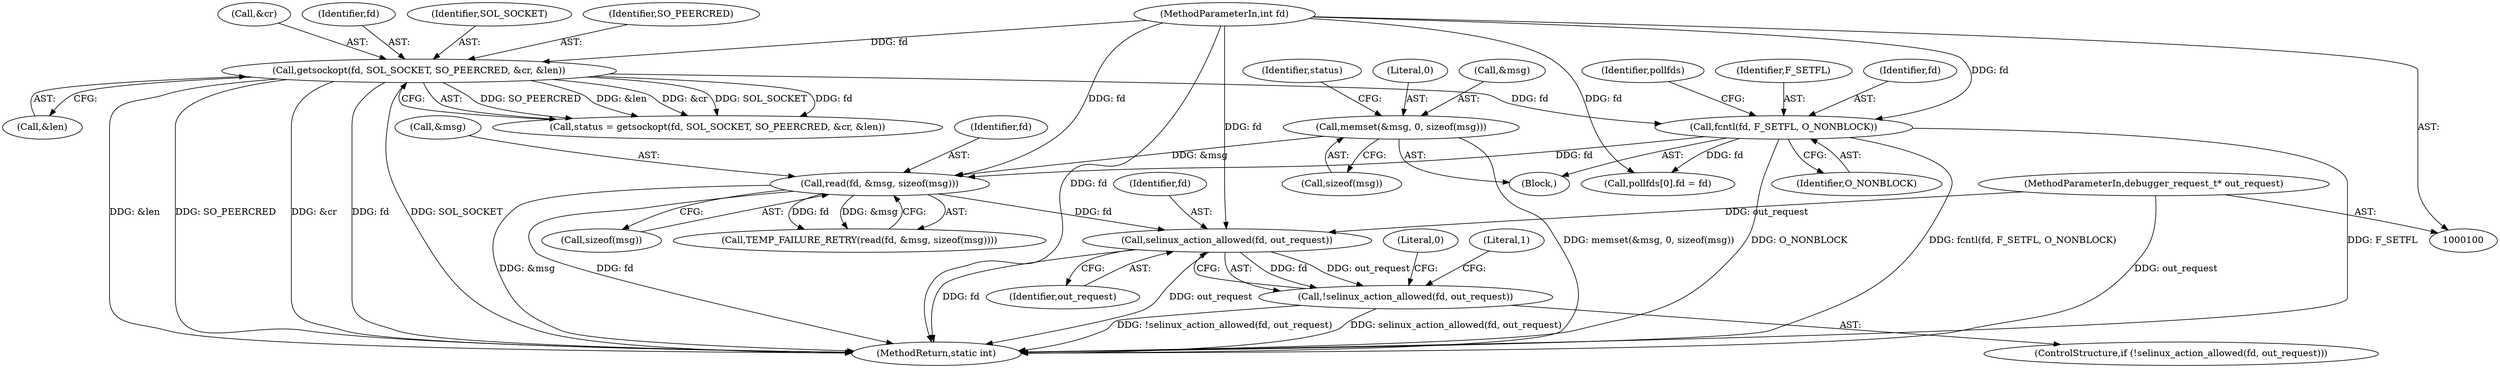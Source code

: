 digraph "0_Android_d7603583f90c2bc6074a4ee2886bd28082d7c65b_0@pointer" {
"1000375" [label="(Call,selinux_action_allowed(fd, out_request))"];
"1000192" [label="(Call,read(fd, &msg, sizeof(msg)))"];
"1000101" [label="(MethodParameterIn,int fd)"];
"1000133" [label="(Call,fcntl(fd, F_SETFL, O_NONBLOCK))"];
"1000113" [label="(Call,getsockopt(fd, SOL_SOCKET, SO_PEERCRED, &cr, &len))"];
"1000183" [label="(Call,memset(&msg, 0, sizeof(msg)))"];
"1000102" [label="(MethodParameterIn,debugger_request_t* out_request)"];
"1000374" [label="(Call,!selinux_action_allowed(fd, out_request))"];
"1000116" [label="(Identifier,SO_PEERCRED)"];
"1000184" [label="(Call,&msg)"];
"1000111" [label="(Call,status = getsockopt(fd, SOL_SOCKET, SO_PEERCRED, &cr, &len))"];
"1000117" [label="(Call,&cr)"];
"1000102" [label="(MethodParameterIn,debugger_request_t* out_request)"];
"1000138" [label="(Call,pollfds[0].fd = fd)"];
"1000101" [label="(MethodParameterIn,int fd)"];
"1000114" [label="(Identifier,fd)"];
"1000136" [label="(Identifier,O_NONBLOCK)"];
"1000375" [label="(Call,selinux_action_allowed(fd, out_request))"];
"1000115" [label="(Identifier,SOL_SOCKET)"];
"1000194" [label="(Call,&msg)"];
"1000196" [label="(Call,sizeof(msg))"];
"1000380" [label="(Literal,1)"];
"1000119" [label="(Call,&len)"];
"1000133" [label="(Call,fcntl(fd, F_SETFL, O_NONBLOCK))"];
"1000113" [label="(Call,getsockopt(fd, SOL_SOCKET, SO_PEERCRED, &cr, &len))"];
"1000141" [label="(Identifier,pollfds)"];
"1000193" [label="(Identifier,fd)"];
"1000135" [label="(Identifier,F_SETFL)"];
"1000191" [label="(Call,TEMP_FAILURE_RETRY(read(fd, &msg, sizeof(msg))))"];
"1000387" [label="(Literal,0)"];
"1000376" [label="(Identifier,fd)"];
"1000190" [label="(Identifier,status)"];
"1000186" [label="(Literal,0)"];
"1000388" [label="(MethodReturn,static int)"];
"1000187" [label="(Call,sizeof(msg))"];
"1000377" [label="(Identifier,out_request)"];
"1000192" [label="(Call,read(fd, &msg, sizeof(msg)))"];
"1000183" [label="(Call,memset(&msg, 0, sizeof(msg)))"];
"1000134" [label="(Identifier,fd)"];
"1000103" [label="(Block,)"];
"1000373" [label="(ControlStructure,if (!selinux_action_allowed(fd, out_request)))"];
"1000374" [label="(Call,!selinux_action_allowed(fd, out_request))"];
"1000375" -> "1000374"  [label="AST: "];
"1000375" -> "1000377"  [label="CFG: "];
"1000376" -> "1000375"  [label="AST: "];
"1000377" -> "1000375"  [label="AST: "];
"1000374" -> "1000375"  [label="CFG: "];
"1000375" -> "1000388"  [label="DDG: fd"];
"1000375" -> "1000388"  [label="DDG: out_request"];
"1000375" -> "1000374"  [label="DDG: fd"];
"1000375" -> "1000374"  [label="DDG: out_request"];
"1000192" -> "1000375"  [label="DDG: fd"];
"1000101" -> "1000375"  [label="DDG: fd"];
"1000102" -> "1000375"  [label="DDG: out_request"];
"1000192" -> "1000191"  [label="AST: "];
"1000192" -> "1000196"  [label="CFG: "];
"1000193" -> "1000192"  [label="AST: "];
"1000194" -> "1000192"  [label="AST: "];
"1000196" -> "1000192"  [label="AST: "];
"1000191" -> "1000192"  [label="CFG: "];
"1000192" -> "1000388"  [label="DDG: &msg"];
"1000192" -> "1000388"  [label="DDG: fd"];
"1000192" -> "1000191"  [label="DDG: fd"];
"1000192" -> "1000191"  [label="DDG: &msg"];
"1000101" -> "1000192"  [label="DDG: fd"];
"1000133" -> "1000192"  [label="DDG: fd"];
"1000183" -> "1000192"  [label="DDG: &msg"];
"1000101" -> "1000100"  [label="AST: "];
"1000101" -> "1000388"  [label="DDG: fd"];
"1000101" -> "1000113"  [label="DDG: fd"];
"1000101" -> "1000133"  [label="DDG: fd"];
"1000101" -> "1000138"  [label="DDG: fd"];
"1000133" -> "1000103"  [label="AST: "];
"1000133" -> "1000136"  [label="CFG: "];
"1000134" -> "1000133"  [label="AST: "];
"1000135" -> "1000133"  [label="AST: "];
"1000136" -> "1000133"  [label="AST: "];
"1000141" -> "1000133"  [label="CFG: "];
"1000133" -> "1000388"  [label="DDG: fcntl(fd, F_SETFL, O_NONBLOCK)"];
"1000133" -> "1000388"  [label="DDG: F_SETFL"];
"1000133" -> "1000388"  [label="DDG: O_NONBLOCK"];
"1000113" -> "1000133"  [label="DDG: fd"];
"1000133" -> "1000138"  [label="DDG: fd"];
"1000113" -> "1000111"  [label="AST: "];
"1000113" -> "1000119"  [label="CFG: "];
"1000114" -> "1000113"  [label="AST: "];
"1000115" -> "1000113"  [label="AST: "];
"1000116" -> "1000113"  [label="AST: "];
"1000117" -> "1000113"  [label="AST: "];
"1000119" -> "1000113"  [label="AST: "];
"1000111" -> "1000113"  [label="CFG: "];
"1000113" -> "1000388"  [label="DDG: &cr"];
"1000113" -> "1000388"  [label="DDG: fd"];
"1000113" -> "1000388"  [label="DDG: SOL_SOCKET"];
"1000113" -> "1000388"  [label="DDG: &len"];
"1000113" -> "1000388"  [label="DDG: SO_PEERCRED"];
"1000113" -> "1000111"  [label="DDG: SO_PEERCRED"];
"1000113" -> "1000111"  [label="DDG: &len"];
"1000113" -> "1000111"  [label="DDG: &cr"];
"1000113" -> "1000111"  [label="DDG: SOL_SOCKET"];
"1000113" -> "1000111"  [label="DDG: fd"];
"1000183" -> "1000103"  [label="AST: "];
"1000183" -> "1000187"  [label="CFG: "];
"1000184" -> "1000183"  [label="AST: "];
"1000186" -> "1000183"  [label="AST: "];
"1000187" -> "1000183"  [label="AST: "];
"1000190" -> "1000183"  [label="CFG: "];
"1000183" -> "1000388"  [label="DDG: memset(&msg, 0, sizeof(msg))"];
"1000102" -> "1000100"  [label="AST: "];
"1000102" -> "1000388"  [label="DDG: out_request"];
"1000374" -> "1000373"  [label="AST: "];
"1000380" -> "1000374"  [label="CFG: "];
"1000387" -> "1000374"  [label="CFG: "];
"1000374" -> "1000388"  [label="DDG: selinux_action_allowed(fd, out_request)"];
"1000374" -> "1000388"  [label="DDG: !selinux_action_allowed(fd, out_request)"];
}
